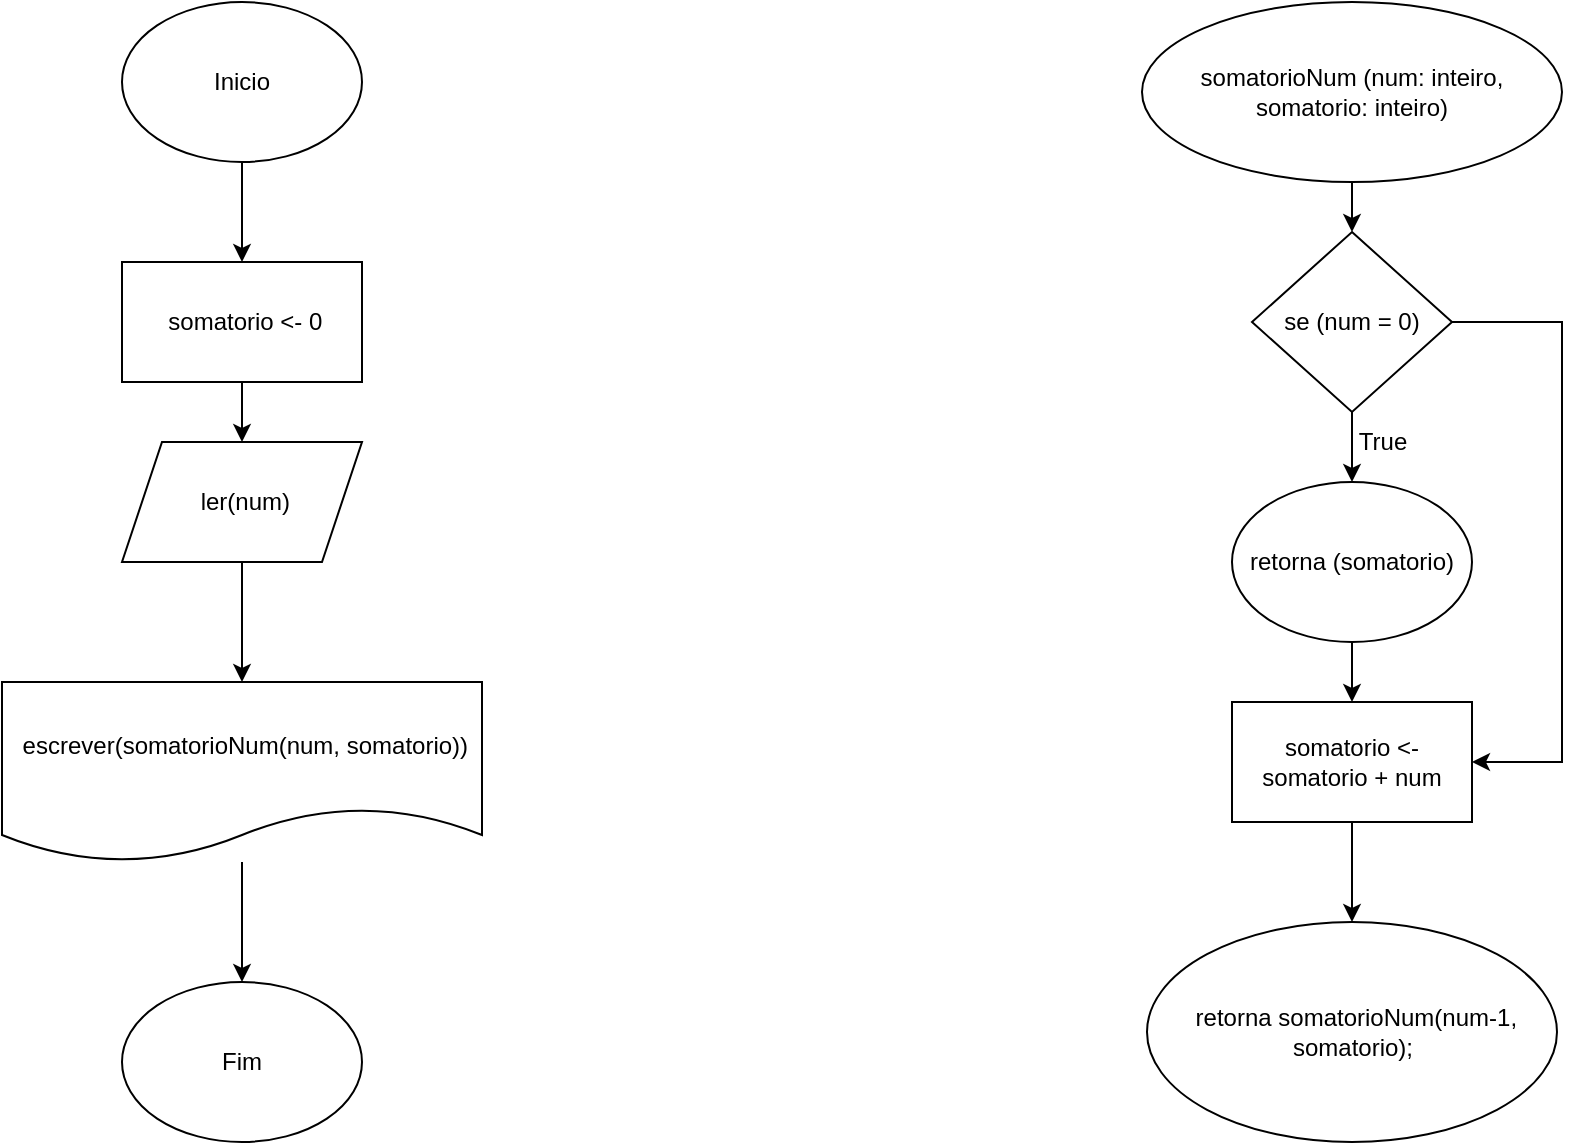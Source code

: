 <mxfile version="13.10.2" type="device"><diagram id="oXQNgPhv6D2v3oqbBk60" name="Page-1"><mxGraphModel dx="1038" dy="585" grid="1" gridSize="10" guides="1" tooltips="1" connect="1" arrows="1" fold="1" page="1" pageScale="1" pageWidth="1654" pageHeight="2336" math="0" shadow="0"><root><mxCell id="0"/><mxCell id="1" parent="0"/><mxCell id="aPJ8cqbtgUNBluk8pLBZ-8" style="edgeStyle=orthogonalEdgeStyle;rounded=0;orthogonalLoop=1;jettySize=auto;html=1;entryX=0.5;entryY=0;entryDx=0;entryDy=0;" edge="1" parent="1" source="aPJ8cqbtgUNBluk8pLBZ-1" target="aPJ8cqbtgUNBluk8pLBZ-2"><mxGeometry relative="1" as="geometry"/></mxCell><mxCell id="aPJ8cqbtgUNBluk8pLBZ-1" value="Inicio" style="ellipse;whiteSpace=wrap;html=1;" vertex="1" parent="1"><mxGeometry x="130" y="90" width="120" height="80" as="geometry"/></mxCell><mxCell id="aPJ8cqbtgUNBluk8pLBZ-9" style="edgeStyle=orthogonalEdgeStyle;rounded=0;orthogonalLoop=1;jettySize=auto;html=1;entryX=0.5;entryY=0;entryDx=0;entryDy=0;" edge="1" parent="1" source="aPJ8cqbtgUNBluk8pLBZ-2" target="aPJ8cqbtgUNBluk8pLBZ-3"><mxGeometry relative="1" as="geometry"/></mxCell><mxCell id="aPJ8cqbtgUNBluk8pLBZ-2" value="&amp;nbsp;somatorio &amp;lt;- 0" style="rounded=0;whiteSpace=wrap;html=1;" vertex="1" parent="1"><mxGeometry x="130" y="220" width="120" height="60" as="geometry"/></mxCell><mxCell id="aPJ8cqbtgUNBluk8pLBZ-7" style="edgeStyle=orthogonalEdgeStyle;rounded=0;orthogonalLoop=1;jettySize=auto;html=1;entryX=0.5;entryY=0;entryDx=0;entryDy=0;" edge="1" parent="1" source="aPJ8cqbtgUNBluk8pLBZ-3" target="aPJ8cqbtgUNBluk8pLBZ-4"><mxGeometry relative="1" as="geometry"/></mxCell><mxCell id="aPJ8cqbtgUNBluk8pLBZ-3" value="&amp;nbsp;ler(num)" style="shape=parallelogram;perimeter=parallelogramPerimeter;whiteSpace=wrap;html=1;fixedSize=1;" vertex="1" parent="1"><mxGeometry x="130" y="310" width="120" height="60" as="geometry"/></mxCell><mxCell id="aPJ8cqbtgUNBluk8pLBZ-6" style="edgeStyle=orthogonalEdgeStyle;rounded=0;orthogonalLoop=1;jettySize=auto;html=1;entryX=0.5;entryY=0;entryDx=0;entryDy=0;" edge="1" parent="1" source="aPJ8cqbtgUNBluk8pLBZ-4" target="aPJ8cqbtgUNBluk8pLBZ-5"><mxGeometry relative="1" as="geometry"/></mxCell><mxCell id="aPJ8cqbtgUNBluk8pLBZ-4" value="&amp;nbsp;escrever(somatorioNum(num, somatorio))" style="shape=document;whiteSpace=wrap;html=1;boundedLbl=1;" vertex="1" parent="1"><mxGeometry x="70" y="430" width="240" height="90" as="geometry"/></mxCell><mxCell id="aPJ8cqbtgUNBluk8pLBZ-5" value="Fim" style="ellipse;whiteSpace=wrap;html=1;" vertex="1" parent="1"><mxGeometry x="130" y="580" width="120" height="80" as="geometry"/></mxCell><mxCell id="aPJ8cqbtgUNBluk8pLBZ-13" style="edgeStyle=orthogonalEdgeStyle;rounded=0;orthogonalLoop=1;jettySize=auto;html=1;entryX=0.5;entryY=0;entryDx=0;entryDy=0;" edge="1" parent="1" source="aPJ8cqbtgUNBluk8pLBZ-10" target="aPJ8cqbtgUNBluk8pLBZ-11"><mxGeometry relative="1" as="geometry"/></mxCell><mxCell id="aPJ8cqbtgUNBluk8pLBZ-10" value="somatorioNum (num: inteiro, somatorio: inteiro)" style="ellipse;whiteSpace=wrap;html=1;" vertex="1" parent="1"><mxGeometry x="640" y="90" width="210" height="90" as="geometry"/></mxCell><mxCell id="aPJ8cqbtgUNBluk8pLBZ-16" style="edgeStyle=orthogonalEdgeStyle;rounded=0;orthogonalLoop=1;jettySize=auto;html=1;" edge="1" parent="1" source="aPJ8cqbtgUNBluk8pLBZ-11" target="aPJ8cqbtgUNBluk8pLBZ-12"><mxGeometry relative="1" as="geometry"/></mxCell><mxCell id="aPJ8cqbtgUNBluk8pLBZ-18" style="edgeStyle=orthogonalEdgeStyle;rounded=0;orthogonalLoop=1;jettySize=auto;html=1;entryX=1;entryY=0.5;entryDx=0;entryDy=0;" edge="1" parent="1" source="aPJ8cqbtgUNBluk8pLBZ-11" target="aPJ8cqbtgUNBluk8pLBZ-14"><mxGeometry relative="1" as="geometry"><Array as="points"><mxPoint x="850" y="250"/><mxPoint x="850" y="470"/></Array></mxGeometry></mxCell><mxCell id="aPJ8cqbtgUNBluk8pLBZ-11" value="se (num = 0)" style="rhombus;whiteSpace=wrap;html=1;" vertex="1" parent="1"><mxGeometry x="695" y="205" width="100" height="90" as="geometry"/></mxCell><mxCell id="aPJ8cqbtgUNBluk8pLBZ-19" style="edgeStyle=orthogonalEdgeStyle;rounded=0;orthogonalLoop=1;jettySize=auto;html=1;entryX=0.5;entryY=0;entryDx=0;entryDy=0;" edge="1" parent="1" source="aPJ8cqbtgUNBluk8pLBZ-12" target="aPJ8cqbtgUNBluk8pLBZ-14"><mxGeometry relative="1" as="geometry"/></mxCell><mxCell id="aPJ8cqbtgUNBluk8pLBZ-12" value="retorna (somatorio)" style="ellipse;whiteSpace=wrap;html=1;" vertex="1" parent="1"><mxGeometry x="685" y="330" width="120" height="80" as="geometry"/></mxCell><mxCell id="aPJ8cqbtgUNBluk8pLBZ-20" style="edgeStyle=orthogonalEdgeStyle;rounded=0;orthogonalLoop=1;jettySize=auto;html=1;entryX=0.5;entryY=0;entryDx=0;entryDy=0;" edge="1" parent="1" source="aPJ8cqbtgUNBluk8pLBZ-14" target="aPJ8cqbtgUNBluk8pLBZ-15"><mxGeometry relative="1" as="geometry"/></mxCell><mxCell id="aPJ8cqbtgUNBluk8pLBZ-14" value="somatorio &amp;lt;- somatorio + num" style="rounded=0;whiteSpace=wrap;html=1;" vertex="1" parent="1"><mxGeometry x="685" y="440" width="120" height="60" as="geometry"/></mxCell><mxCell id="aPJ8cqbtgUNBluk8pLBZ-15" value="&amp;nbsp;retorna somatorioNum(num-1, somatorio);" style="ellipse;whiteSpace=wrap;html=1;" vertex="1" parent="1"><mxGeometry x="642.5" y="550" width="205" height="110" as="geometry"/></mxCell><mxCell id="aPJ8cqbtgUNBluk8pLBZ-17" value="True" style="text;html=1;align=center;verticalAlign=middle;resizable=0;points=[];autosize=1;" vertex="1" parent="1"><mxGeometry x="740" y="300" width="40" height="20" as="geometry"/></mxCell></root></mxGraphModel></diagram></mxfile>